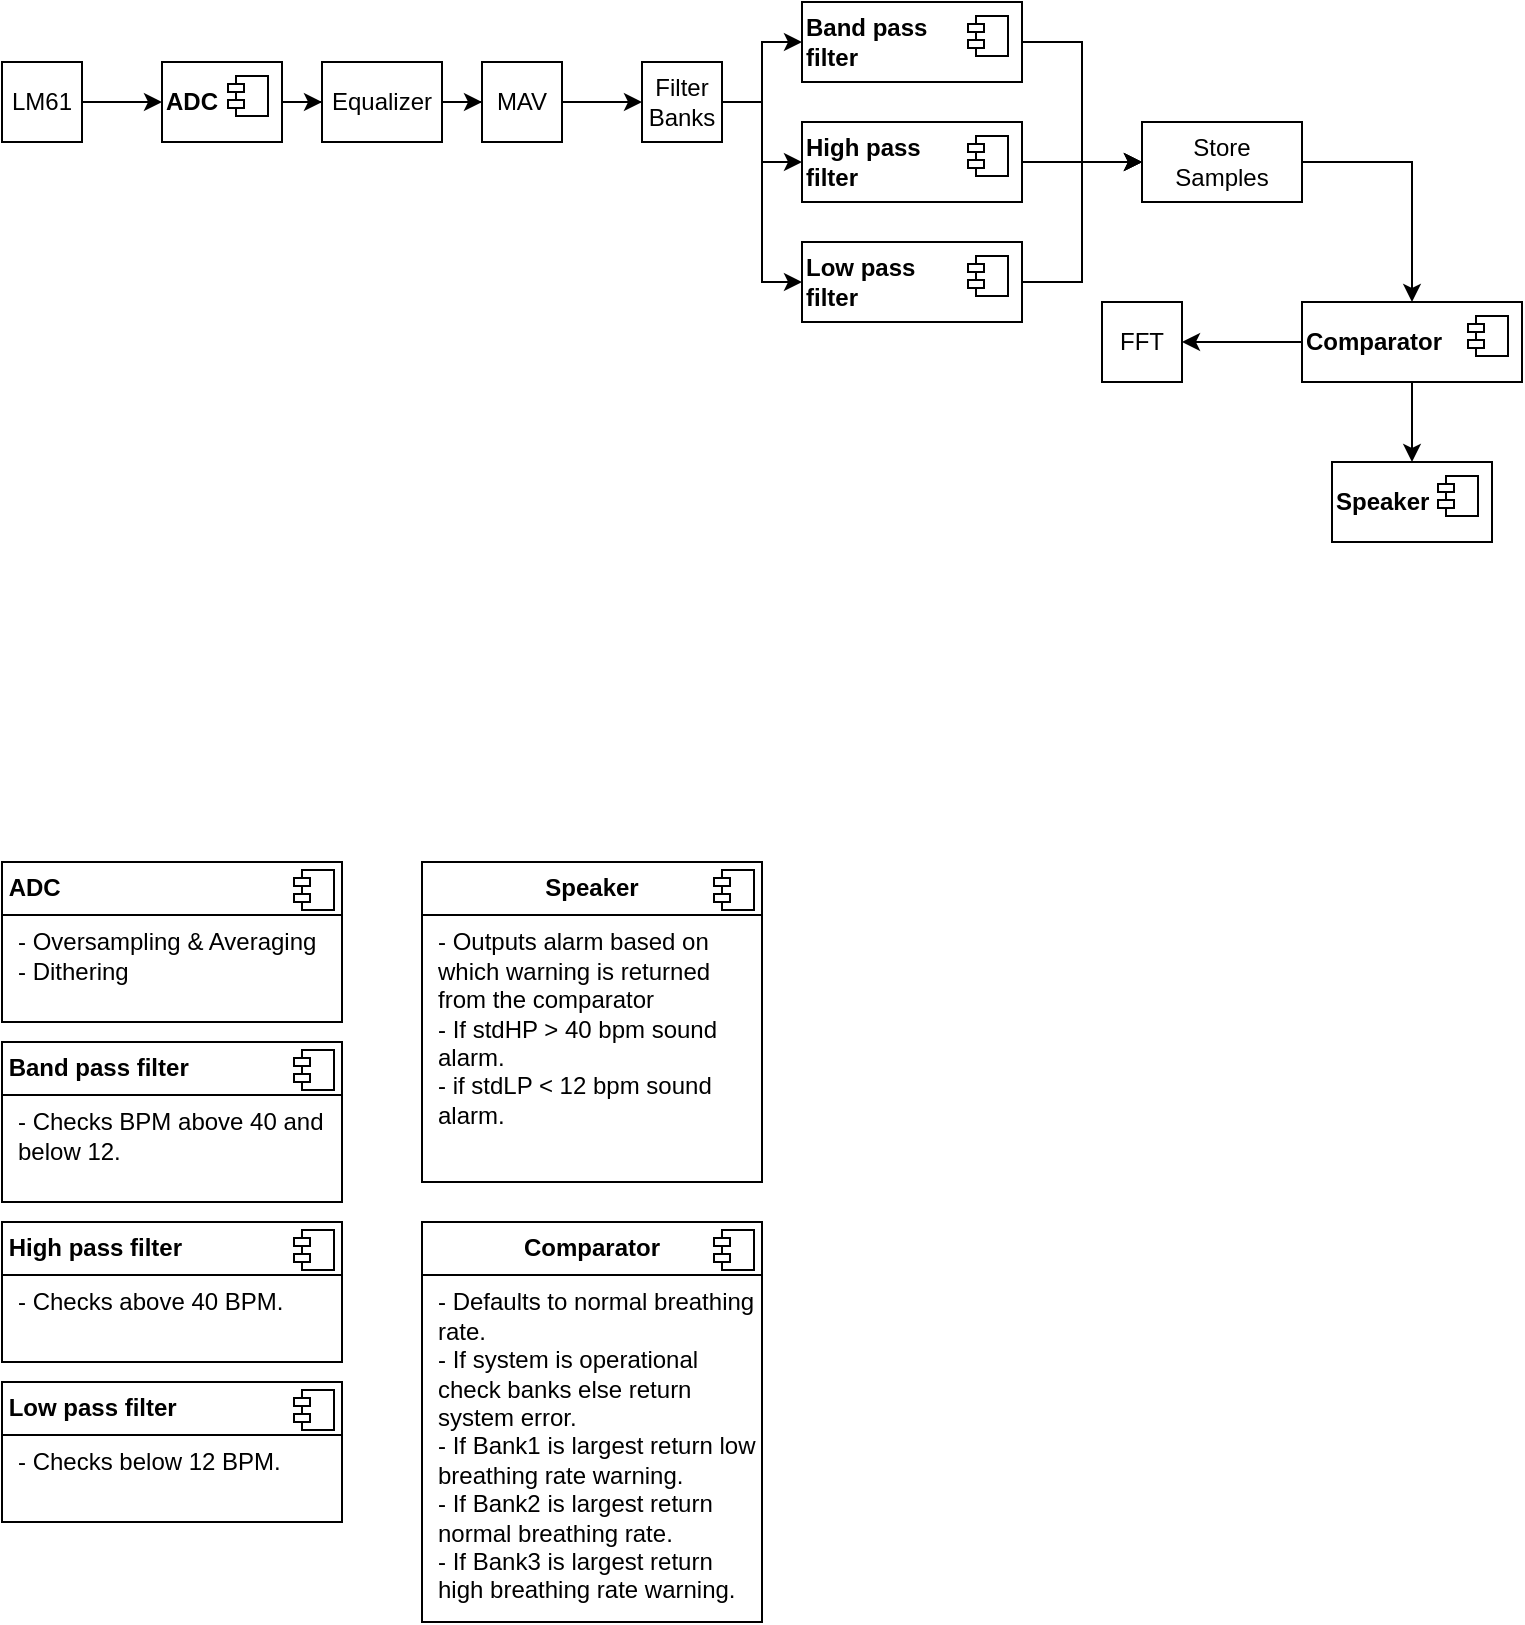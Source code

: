 <mxfile>
    <diagram name="Page-1" id="6cbxxOWIp2JRzMngWWry">
        <mxGraphModel dx="1155" dy="649" grid="1" gridSize="10" guides="1" tooltips="1" connect="1" arrows="1" fold="1" page="1" pageScale="1" pageWidth="850" pageHeight="1100" math="0" shadow="0">
            <root>
                <mxCell id="0"/>
                <mxCell id="1" parent="0"/>
                <mxCell id="jkPkZkn7jcSXZyNkAgHr-29" style="edgeStyle=orthogonalEdgeStyle;rounded=0;orthogonalLoop=1;jettySize=auto;html=1;entryX=0;entryY=0.5;entryDx=0;entryDy=0;" parent="1" source="jkPkZkn7jcSXZyNkAgHr-1" target="jkPkZkn7jcSXZyNkAgHr-26" edge="1">
                    <mxGeometry relative="1" as="geometry"/>
                </mxCell>
                <mxCell id="jkPkZkn7jcSXZyNkAgHr-1" value="LM61" style="whiteSpace=wrap;html=1;aspect=fixed;" parent="1" vertex="1">
                    <mxGeometry x="40" y="40" width="40" height="40" as="geometry"/>
                </mxCell>
                <mxCell id="jkPkZkn7jcSXZyNkAgHr-7" value="" style="edgeStyle=orthogonalEdgeStyle;rounded=0;orthogonalLoop=1;jettySize=auto;html=1;" parent="1" source="jkPkZkn7jcSXZyNkAgHr-4" target="jkPkZkn7jcSXZyNkAgHr-5" edge="1">
                    <mxGeometry relative="1" as="geometry"/>
                </mxCell>
                <mxCell id="jkPkZkn7jcSXZyNkAgHr-4" value="Equalizer" style="html=1;whiteSpace=wrap;" parent="1" vertex="1">
                    <mxGeometry x="200" y="40" width="60" height="40" as="geometry"/>
                </mxCell>
                <mxCell id="jkPkZkn7jcSXZyNkAgHr-10" value="" style="edgeStyle=orthogonalEdgeStyle;rounded=0;orthogonalLoop=1;jettySize=auto;html=1;" parent="1" source="jkPkZkn7jcSXZyNkAgHr-5" target="jkPkZkn7jcSXZyNkAgHr-9" edge="1">
                    <mxGeometry relative="1" as="geometry"/>
                </mxCell>
                <mxCell id="jkPkZkn7jcSXZyNkAgHr-5" value="MAV" style="html=1;whiteSpace=wrap;" parent="1" vertex="1">
                    <mxGeometry x="280" y="40" width="40" height="40" as="geometry"/>
                </mxCell>
                <mxCell id="jkPkZkn7jcSXZyNkAgHr-41" style="edgeStyle=orthogonalEdgeStyle;rounded=0;orthogonalLoop=1;jettySize=auto;html=1;entryX=0;entryY=0.5;entryDx=0;entryDy=0;" parent="1" source="jkPkZkn7jcSXZyNkAgHr-9" target="jkPkZkn7jcSXZyNkAgHr-39" edge="1">
                    <mxGeometry relative="1" as="geometry"/>
                </mxCell>
                <mxCell id="jkPkZkn7jcSXZyNkAgHr-42" style="edgeStyle=orthogonalEdgeStyle;rounded=0;orthogonalLoop=1;jettySize=auto;html=1;entryX=0;entryY=0.5;entryDx=0;entryDy=0;" parent="1" source="jkPkZkn7jcSXZyNkAgHr-9" target="jkPkZkn7jcSXZyNkAgHr-37" edge="1">
                    <mxGeometry relative="1" as="geometry"/>
                </mxCell>
                <mxCell id="6" style="html=1;entryX=0;entryY=0.5;entryDx=0;entryDy=0;edgeStyle=orthogonalEdgeStyle;elbow=vertical;rounded=0;curved=0;" parent="1" source="jkPkZkn7jcSXZyNkAgHr-9" target="2" edge="1">
                    <mxGeometry relative="1" as="geometry"/>
                </mxCell>
                <mxCell id="jkPkZkn7jcSXZyNkAgHr-9" value="Filter Banks" style="html=1;whiteSpace=wrap;" parent="1" vertex="1">
                    <mxGeometry x="360" y="40" width="40" height="40" as="geometry"/>
                </mxCell>
                <mxCell id="jkPkZkn7jcSXZyNkAgHr-30" style="edgeStyle=orthogonalEdgeStyle;rounded=0;orthogonalLoop=1;jettySize=auto;html=1;entryX=0;entryY=0.5;entryDx=0;entryDy=0;" parent="1" source="jkPkZkn7jcSXZyNkAgHr-26" target="jkPkZkn7jcSXZyNkAgHr-4" edge="1">
                    <mxGeometry relative="1" as="geometry"/>
                </mxCell>
                <mxCell id="jkPkZkn7jcSXZyNkAgHr-26" value="&lt;b&gt;ADC&lt;/b&gt;" style="html=1;dropTarget=0;whiteSpace=wrap;align=left;" parent="1" vertex="1">
                    <mxGeometry x="120" y="40" width="60" height="40" as="geometry"/>
                </mxCell>
                <mxCell id="jkPkZkn7jcSXZyNkAgHr-27" value="" style="shape=module;jettyWidth=8;jettyHeight=4;" parent="jkPkZkn7jcSXZyNkAgHr-26" vertex="1">
                    <mxGeometry x="1" width="20" height="20" relative="1" as="geometry">
                        <mxPoint x="-27" y="7" as="offset"/>
                    </mxGeometry>
                </mxCell>
                <mxCell id="jkPkZkn7jcSXZyNkAgHr-31" value="&lt;p style=&quot;margin: 6px 0px 0px;&quot;&gt;&lt;b&gt;&lt;font style=&quot;color: light-dark(rgb(0, 0, 0), rgb(255, 255, 255));&quot;&gt;&amp;nbsp;ADC&lt;/font&gt;&lt;/b&gt;&lt;/p&gt;&lt;hr size=&quot;1&quot; style=&quot;border-style:solid;&quot;&gt;&lt;p style=&quot;margin:0px;margin-left:8px;&quot;&gt;&lt;font style=&quot;color: light-dark(rgb(0, 0, 0), rgb(255, 255, 255));&quot;&gt;- Oversampling &amp;amp; Averaging&lt;/font&gt;&lt;/p&gt;&lt;p style=&quot;margin:0px;margin-left:8px;&quot;&gt;&lt;font style=&quot;color: light-dark(rgb(0, 0, 0), rgb(255, 255, 255));&quot;&gt;- Dithering&lt;/font&gt;&lt;/p&gt;" style="align=left;overflow=fill;html=1;dropTarget=0;whiteSpace=wrap;" parent="1" vertex="1">
                    <mxGeometry x="40" y="440" width="170" height="80" as="geometry"/>
                </mxCell>
                <mxCell id="jkPkZkn7jcSXZyNkAgHr-32" value="" style="shape=component;jettyWidth=8;jettyHeight=4;" parent="jkPkZkn7jcSXZyNkAgHr-31" vertex="1">
                    <mxGeometry x="1" width="20" height="20" relative="1" as="geometry">
                        <mxPoint x="-24" y="4" as="offset"/>
                    </mxGeometry>
                </mxCell>
                <mxCell id="jkPkZkn7jcSXZyNkAgHr-35" value="&lt;p style=&quot;margin: 6px 0px 0px;&quot;&gt;&lt;b&gt;&lt;font style=&quot;color: light-dark(rgb(0, 0, 0), rgb(255, 255, 255));&quot;&gt;&amp;nbsp;Band pass filter&lt;/font&gt;&lt;/b&gt;&lt;/p&gt;&lt;hr size=&quot;1&quot; style=&quot;border-style:solid;&quot;&gt;&lt;p style=&quot;margin:0px;margin-left:8px;&quot;&gt;&lt;font style=&quot;color: light-dark(rgb(0, 0, 0), rgb(255, 255, 255));&quot;&gt;- Checks BPM above 40 and below 12.&lt;/font&gt;&lt;/p&gt;" style="align=left;overflow=fill;html=1;dropTarget=0;whiteSpace=wrap;" parent="1" vertex="1">
                    <mxGeometry x="40" y="530" width="170" height="80" as="geometry"/>
                </mxCell>
                <mxCell id="jkPkZkn7jcSXZyNkAgHr-36" value="" style="shape=component;jettyWidth=8;jettyHeight=4;" parent="jkPkZkn7jcSXZyNkAgHr-35" vertex="1">
                    <mxGeometry x="1" width="20" height="20" relative="1" as="geometry">
                        <mxPoint x="-24" y="4" as="offset"/>
                    </mxGeometry>
                </mxCell>
                <mxCell id="XSQme3nOFOdDjyaG3ttb-12" style="edgeStyle=orthogonalEdgeStyle;rounded=0;orthogonalLoop=1;jettySize=auto;html=1;entryX=0;entryY=0.5;entryDx=0;entryDy=0;" parent="1" source="jkPkZkn7jcSXZyNkAgHr-37" target="jkPkZkn7jcSXZyNkAgHr-47" edge="1">
                    <mxGeometry relative="1" as="geometry"/>
                </mxCell>
                <mxCell id="jkPkZkn7jcSXZyNkAgHr-37" value="&lt;font&gt;&lt;b&gt;High&amp;nbsp;&lt;/b&gt;&lt;/font&gt;&lt;b style=&quot;background-color: transparent;&quot;&gt;pass&amp;nbsp;&lt;/b&gt;&lt;div&gt;&lt;b style=&quot;background-color: transparent;&quot;&gt;filter&lt;/b&gt;&lt;/div&gt;" style="html=1;dropTarget=0;whiteSpace=wrap;align=left;" parent="1" vertex="1">
                    <mxGeometry x="440" y="70" width="110" height="40" as="geometry"/>
                </mxCell>
                <mxCell id="jkPkZkn7jcSXZyNkAgHr-38" value="" style="shape=module;jettyWidth=8;jettyHeight=4;" parent="jkPkZkn7jcSXZyNkAgHr-37" vertex="1">
                    <mxGeometry x="1" width="20" height="20" relative="1" as="geometry">
                        <mxPoint x="-27" y="7" as="offset"/>
                    </mxGeometry>
                </mxCell>
                <mxCell id="XSQme3nOFOdDjyaG3ttb-11" style="edgeStyle=orthogonalEdgeStyle;rounded=0;orthogonalLoop=1;jettySize=auto;html=1;entryX=0;entryY=0.5;entryDx=0;entryDy=0;" parent="1" source="jkPkZkn7jcSXZyNkAgHr-39" target="jkPkZkn7jcSXZyNkAgHr-47" edge="1">
                    <mxGeometry relative="1" as="geometry"/>
                </mxCell>
                <mxCell id="jkPkZkn7jcSXZyNkAgHr-39" value="&lt;b&gt;Band pass&lt;/b&gt;&lt;div&gt;&lt;b&gt;filter&lt;/b&gt;&lt;/div&gt;" style="html=1;dropTarget=0;whiteSpace=wrap;align=left;" parent="1" vertex="1">
                    <mxGeometry x="440" y="10" width="110" height="40" as="geometry"/>
                </mxCell>
                <mxCell id="jkPkZkn7jcSXZyNkAgHr-40" value="" style="shape=module;jettyWidth=8;jettyHeight=4;" parent="jkPkZkn7jcSXZyNkAgHr-39" vertex="1">
                    <mxGeometry x="1" width="20" height="20" relative="1" as="geometry">
                        <mxPoint x="-27" y="7" as="offset"/>
                    </mxGeometry>
                </mxCell>
                <mxCell id="jkPkZkn7jcSXZyNkAgHr-45" value="&lt;p style=&quot;margin: 6px 0px 0px;&quot;&gt;&lt;b&gt;&lt;font style=&quot;color: light-dark(rgb(0, 0, 0), rgb(255, 255, 255));&quot;&gt;&amp;nbsp;High pass filter&lt;/font&gt;&lt;/b&gt;&lt;/p&gt;&lt;hr size=&quot;1&quot; style=&quot;border-style:solid;&quot;&gt;&lt;p style=&quot;margin:0px;margin-left:8px;&quot;&gt;&lt;font style=&quot;color: light-dark(rgb(0, 0, 0), rgb(255, 255, 255));&quot;&gt;- Checks above 40 BPM.&lt;/font&gt;&lt;/p&gt;" style="align=left;overflow=fill;html=1;dropTarget=0;whiteSpace=wrap;" parent="1" vertex="1">
                    <mxGeometry x="40" y="620" width="170" height="70" as="geometry"/>
                </mxCell>
                <mxCell id="jkPkZkn7jcSXZyNkAgHr-46" value="" style="shape=component;jettyWidth=8;jettyHeight=4;" parent="jkPkZkn7jcSXZyNkAgHr-45" vertex="1">
                    <mxGeometry x="1" width="20" height="20" relative="1" as="geometry">
                        <mxPoint x="-24" y="4" as="offset"/>
                    </mxGeometry>
                </mxCell>
                <mxCell id="XSQme3nOFOdDjyaG3ttb-15" style="edgeStyle=orthogonalEdgeStyle;rounded=0;orthogonalLoop=1;jettySize=auto;html=1;entryX=0.5;entryY=0;entryDx=0;entryDy=0;" parent="1" source="jkPkZkn7jcSXZyNkAgHr-47" target="XSQme3nOFOdDjyaG3ttb-3" edge="1">
                    <mxGeometry relative="1" as="geometry">
                        <Array as="points">
                            <mxPoint x="745" y="90"/>
                        </Array>
                    </mxGeometry>
                </mxCell>
                <mxCell id="jkPkZkn7jcSXZyNkAgHr-47" value="Store Samples" style="html=1;whiteSpace=wrap;" parent="1" vertex="1">
                    <mxGeometry x="610" y="70" width="80" height="40" as="geometry"/>
                </mxCell>
                <mxCell id="jkPkZkn7jcSXZyNkAgHr-49" value="FFT" style="html=1;whiteSpace=wrap;" parent="1" vertex="1">
                    <mxGeometry x="590" y="160" width="40" height="40" as="geometry"/>
                </mxCell>
                <mxCell id="XSQme3nOFOdDjyaG3ttb-1" value="&lt;p style=&quot;margin:0px;margin-top:6px;text-align:center;&quot;&gt;&lt;b&gt;&lt;font style=&quot;color: light-dark(rgb(0, 0, 0), rgb(255, 255, 255));&quot;&gt;Comparator&lt;/font&gt;&lt;/b&gt;&lt;/p&gt;&lt;hr size=&quot;1&quot; style=&quot;border-style:solid;&quot;&gt;&lt;p style=&quot;margin:0px;margin-left:8px;&quot;&gt;&lt;font style=&quot;color: light-dark(rgb(0, 0, 0), rgb(255, 255, 255));&quot;&gt;- Defaults to normal breathing rate.&lt;/font&gt;&lt;/p&gt;&lt;p style=&quot;margin:0px;margin-left:8px;&quot;&gt;&lt;font style=&quot;color: light-dark(rgb(0, 0, 0), rgb(255, 255, 255));&quot;&gt;- If system is operational check banks else return system error.&lt;/font&gt;&lt;/p&gt;&lt;p style=&quot;margin:0px;margin-left:8px;&quot;&gt;&lt;font style=&quot;color: light-dark(rgb(0, 0, 0), rgb(255, 255, 255));&quot;&gt;- If Bank1&amp;nbsp;is largest return low breathing rate warning.&lt;/font&gt;&lt;/p&gt;&lt;p style=&quot;margin:0px;margin-left:8px;&quot;&gt;&lt;font style=&quot;color: light-dark(rgb(0, 0, 0), rgb(255, 255, 255));&quot;&gt;- If Bank2 is largest return normal breathing rate.&lt;/font&gt;&lt;/p&gt;&lt;p style=&quot;margin:0px;margin-left:8px;&quot;&gt;&lt;font style=&quot;&quot;&gt;&lt;font style=&quot;color: light-dark(rgb(0, 0, 0), rgb(255, 255, 255));&quot;&gt;- If&amp;nbsp;&lt;/font&gt;&lt;span style=&quot;background-color: transparent;&quot;&gt;&lt;font style=&quot;color: light-dark(rgb(0, 0, 0), rgb(255, 255, 255));&quot;&gt;Bank3 is largest return high breathing rate warning.&lt;/font&gt;&lt;/span&gt;&lt;/font&gt;&lt;/p&gt;" style="align=left;overflow=fill;html=1;dropTarget=0;whiteSpace=wrap;" parent="1" vertex="1">
                    <mxGeometry x="250" y="620" width="170" height="200" as="geometry"/>
                </mxCell>
                <mxCell id="XSQme3nOFOdDjyaG3ttb-2" value="" style="shape=component;jettyWidth=8;jettyHeight=4;" parent="XSQme3nOFOdDjyaG3ttb-1" vertex="1">
                    <mxGeometry x="1" width="20" height="20" relative="1" as="geometry">
                        <mxPoint x="-24" y="4" as="offset"/>
                    </mxGeometry>
                </mxCell>
                <mxCell id="XSQme3nOFOdDjyaG3ttb-16" style="edgeStyle=orthogonalEdgeStyle;rounded=0;orthogonalLoop=1;jettySize=auto;html=1;entryX=1;entryY=0.5;entryDx=0;entryDy=0;" parent="1" source="XSQme3nOFOdDjyaG3ttb-3" target="jkPkZkn7jcSXZyNkAgHr-49" edge="1">
                    <mxGeometry relative="1" as="geometry"/>
                </mxCell>
                <mxCell id="XSQme3nOFOdDjyaG3ttb-19" style="edgeStyle=orthogonalEdgeStyle;rounded=0;orthogonalLoop=1;jettySize=auto;html=1;" parent="1" source="XSQme3nOFOdDjyaG3ttb-3" target="XSQme3nOFOdDjyaG3ttb-17" edge="1">
                    <mxGeometry relative="1" as="geometry"/>
                </mxCell>
                <mxCell id="XSQme3nOFOdDjyaG3ttb-3" value="&lt;b&gt;Comparator&lt;/b&gt;" style="html=1;dropTarget=0;whiteSpace=wrap;align=left;" parent="1" vertex="1">
                    <mxGeometry x="690" y="160" width="110" height="40" as="geometry"/>
                </mxCell>
                <mxCell id="XSQme3nOFOdDjyaG3ttb-4" value="" style="shape=module;jettyWidth=8;jettyHeight=4;" parent="XSQme3nOFOdDjyaG3ttb-3" vertex="1">
                    <mxGeometry x="1" width="20" height="20" relative="1" as="geometry">
                        <mxPoint x="-27" y="7" as="offset"/>
                    </mxGeometry>
                </mxCell>
                <mxCell id="XSQme3nOFOdDjyaG3ttb-8" value="&lt;p style=&quot;margin:0px;margin-top:6px;text-align:center;&quot;&gt;&lt;b&gt;&lt;font style=&quot;color: light-dark(rgb(0, 0, 0), rgb(255, 255, 255));&quot;&gt;Speaker&lt;/font&gt;&lt;/b&gt;&lt;/p&gt;&lt;hr size=&quot;1&quot; style=&quot;border-style:solid;&quot;&gt;&lt;p style=&quot;margin:0px;margin-left:8px;&quot;&gt;&lt;font style=&quot;color: light-dark(rgb(0, 0, 0), rgb(255, 255, 255));&quot;&gt;- Outputs alarm based on which warning is returned from the comparator&lt;/font&gt;&lt;/p&gt;&lt;p style=&quot;margin:0px;margin-left:8px;&quot;&gt;&lt;font style=&quot;color: light-dark(rgb(0, 0, 0), rgb(255, 255, 255));&quot;&gt;- If stdHP &amp;gt; 40 bpm sound alarm.&lt;/font&gt;&lt;/p&gt;&lt;p style=&quot;margin:0px;margin-left:8px;&quot;&gt;&lt;font style=&quot;color: light-dark(rgb(0, 0, 0), rgb(255, 255, 255));&quot;&gt;- if stdLP &amp;lt; 12 bpm sound alarm.&lt;/font&gt;&lt;/p&gt;" style="align=left;overflow=fill;html=1;dropTarget=0;whiteSpace=wrap;" parent="1" vertex="1">
                    <mxGeometry x="250" y="440" width="170" height="160" as="geometry"/>
                </mxCell>
                <mxCell id="XSQme3nOFOdDjyaG3ttb-9" value="" style="shape=component;jettyWidth=8;jettyHeight=4;" parent="XSQme3nOFOdDjyaG3ttb-8" vertex="1">
                    <mxGeometry x="1" width="20" height="20" relative="1" as="geometry">
                        <mxPoint x="-24" y="4" as="offset"/>
                    </mxGeometry>
                </mxCell>
                <mxCell id="XSQme3nOFOdDjyaG3ttb-17" value="&lt;b&gt;Speaker&lt;/b&gt;" style="html=1;dropTarget=0;whiteSpace=wrap;align=left;" parent="1" vertex="1">
                    <mxGeometry x="705" y="240" width="80" height="40" as="geometry"/>
                </mxCell>
                <mxCell id="XSQme3nOFOdDjyaG3ttb-18" value="" style="shape=module;jettyWidth=8;jettyHeight=4;" parent="XSQme3nOFOdDjyaG3ttb-17" vertex="1">
                    <mxGeometry x="1" width="20" height="20" relative="1" as="geometry">
                        <mxPoint x="-27" y="7" as="offset"/>
                    </mxGeometry>
                </mxCell>
                <mxCell id="9" style="edgeStyle=orthogonalEdgeStyle;html=1;entryX=0;entryY=0.5;entryDx=0;entryDy=0;rounded=0;curved=0;" parent="1" source="2" target="jkPkZkn7jcSXZyNkAgHr-47" edge="1">
                    <mxGeometry relative="1" as="geometry"/>
                </mxCell>
                <mxCell id="2" value="&lt;font&gt;&lt;b style=&quot;background-color: transparent;&quot;&gt;Low&amp;nbsp;&lt;/b&gt;&lt;/font&gt;&lt;b style=&quot;background-color: transparent;&quot;&gt;pass&lt;/b&gt;&lt;div&gt;&lt;b style=&quot;background-color: transparent;&quot;&gt;filter&lt;/b&gt;&lt;/div&gt;" style="html=1;dropTarget=0;whiteSpace=wrap;align=left;" parent="1" vertex="1">
                    <mxGeometry x="440" y="130" width="110" height="40" as="geometry"/>
                </mxCell>
                <mxCell id="3" value="" style="shape=module;jettyWidth=8;jettyHeight=4;" parent="2" vertex="1">
                    <mxGeometry x="1" width="20" height="20" relative="1" as="geometry">
                        <mxPoint x="-27" y="7" as="offset"/>
                    </mxGeometry>
                </mxCell>
                <mxCell id="7" value="&lt;p style=&quot;margin: 6px 0px 0px;&quot;&gt;&lt;b&gt;&lt;font style=&quot;color: light-dark(rgb(0, 0, 0), rgb(255, 255, 255));&quot;&gt;&amp;nbsp;Low pass filter&lt;/font&gt;&lt;/b&gt;&lt;/p&gt;&lt;hr size=&quot;1&quot; style=&quot;border-style:solid;&quot;&gt;&lt;p style=&quot;margin:0px;margin-left:8px;&quot;&gt;&lt;font style=&quot;color: light-dark(rgb(0, 0, 0), rgb(255, 255, 255));&quot;&gt;- Checks below 12 BPM.&lt;/font&gt;&lt;/p&gt;" style="align=left;overflow=fill;html=1;dropTarget=0;whiteSpace=wrap;" parent="1" vertex="1">
                    <mxGeometry x="40" y="700" width="170" height="70" as="geometry"/>
                </mxCell>
                <mxCell id="8" value="" style="shape=component;jettyWidth=8;jettyHeight=4;" parent="7" vertex="1">
                    <mxGeometry x="1" width="20" height="20" relative="1" as="geometry">
                        <mxPoint x="-24" y="4" as="offset"/>
                    </mxGeometry>
                </mxCell>
            </root>
        </mxGraphModel>
    </diagram>
</mxfile>